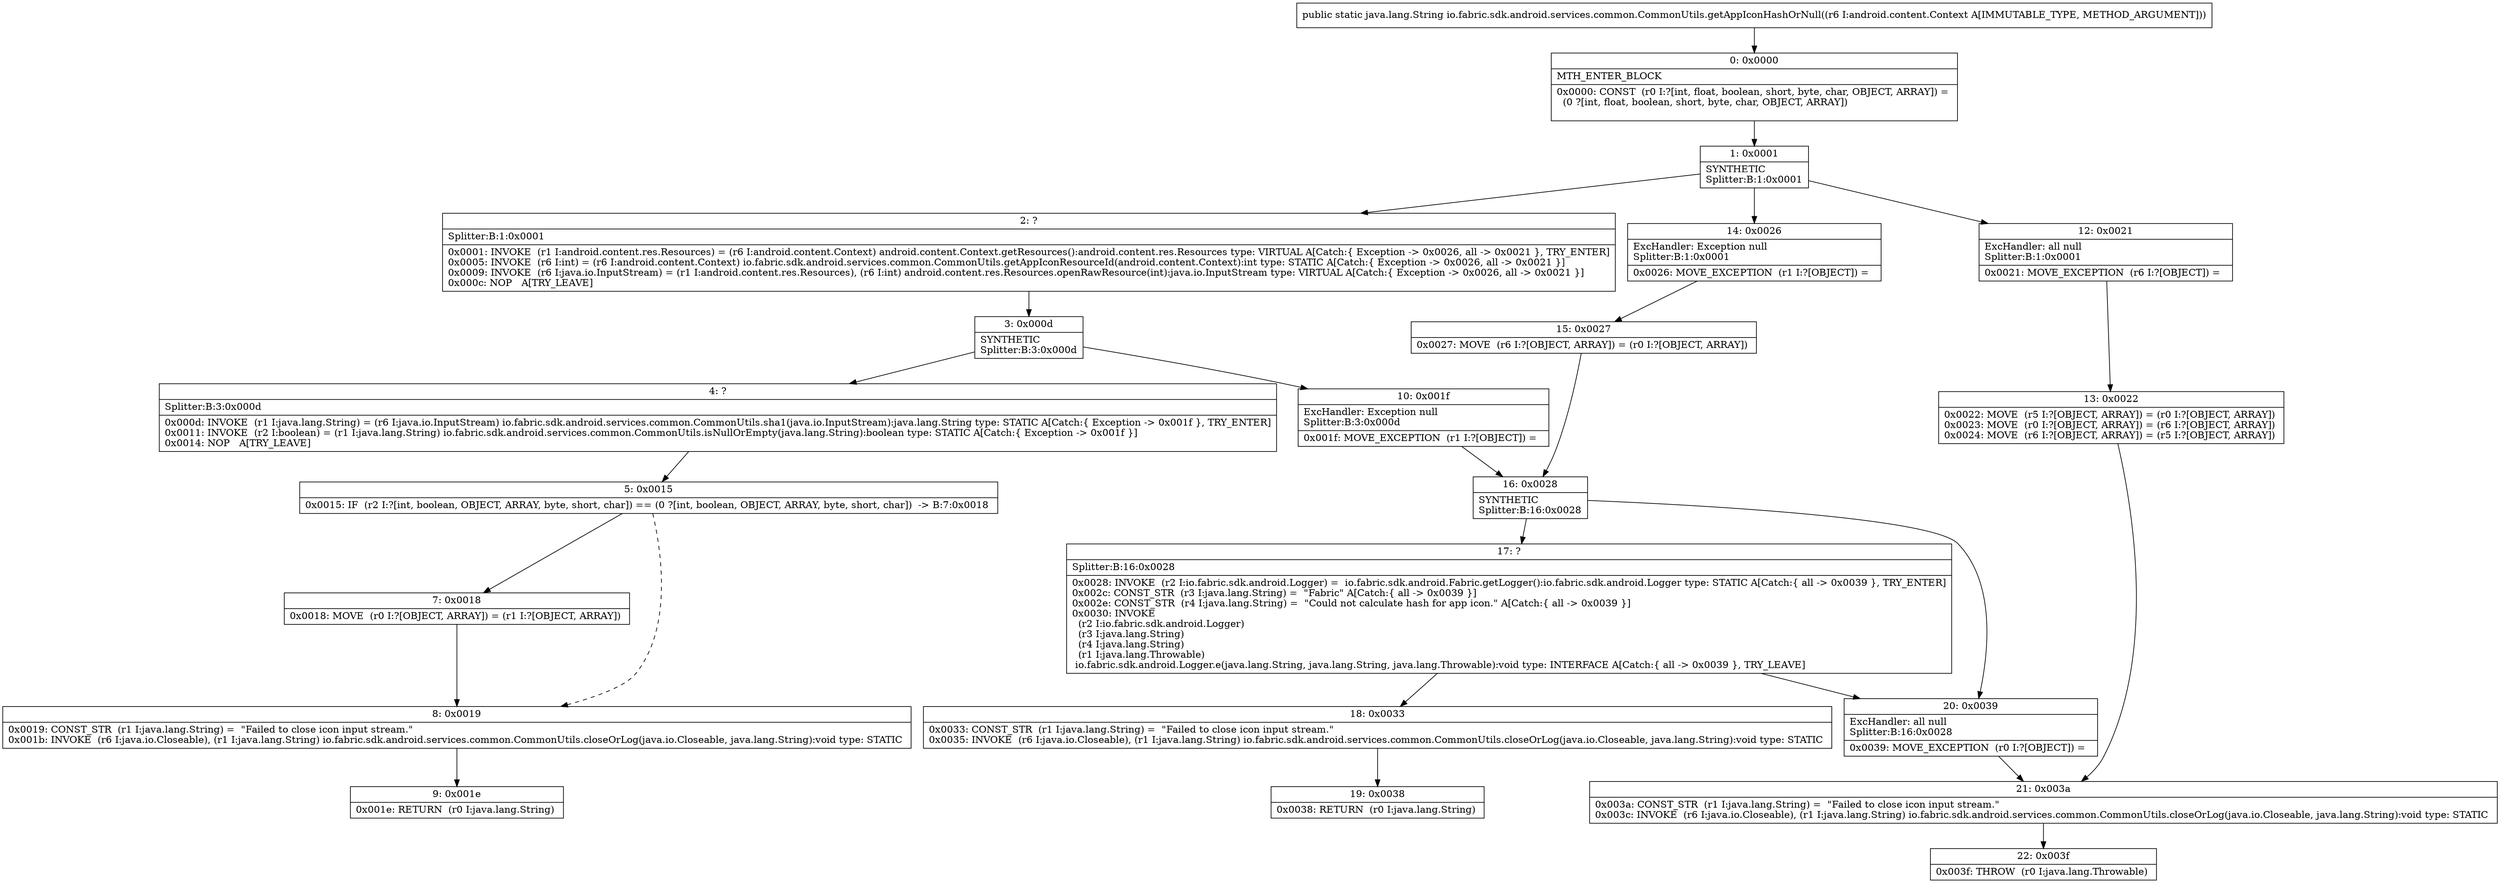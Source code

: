 digraph "CFG forio.fabric.sdk.android.services.common.CommonUtils.getAppIconHashOrNull(Landroid\/content\/Context;)Ljava\/lang\/String;" {
Node_0 [shape=record,label="{0\:\ 0x0000|MTH_ENTER_BLOCK\l|0x0000: CONST  (r0 I:?[int, float, boolean, short, byte, char, OBJECT, ARRAY]) = \l  (0 ?[int, float, boolean, short, byte, char, OBJECT, ARRAY])\l \l}"];
Node_1 [shape=record,label="{1\:\ 0x0001|SYNTHETIC\lSplitter:B:1:0x0001\l}"];
Node_2 [shape=record,label="{2\:\ ?|Splitter:B:1:0x0001\l|0x0001: INVOKE  (r1 I:android.content.res.Resources) = (r6 I:android.content.Context) android.content.Context.getResources():android.content.res.Resources type: VIRTUAL A[Catch:\{ Exception \-\> 0x0026, all \-\> 0x0021 \}, TRY_ENTER]\l0x0005: INVOKE  (r6 I:int) = (r6 I:android.content.Context) io.fabric.sdk.android.services.common.CommonUtils.getAppIconResourceId(android.content.Context):int type: STATIC A[Catch:\{ Exception \-\> 0x0026, all \-\> 0x0021 \}]\l0x0009: INVOKE  (r6 I:java.io.InputStream) = (r1 I:android.content.res.Resources), (r6 I:int) android.content.res.Resources.openRawResource(int):java.io.InputStream type: VIRTUAL A[Catch:\{ Exception \-\> 0x0026, all \-\> 0x0021 \}]\l0x000c: NOP   A[TRY_LEAVE]\l}"];
Node_3 [shape=record,label="{3\:\ 0x000d|SYNTHETIC\lSplitter:B:3:0x000d\l}"];
Node_4 [shape=record,label="{4\:\ ?|Splitter:B:3:0x000d\l|0x000d: INVOKE  (r1 I:java.lang.String) = (r6 I:java.io.InputStream) io.fabric.sdk.android.services.common.CommonUtils.sha1(java.io.InputStream):java.lang.String type: STATIC A[Catch:\{ Exception \-\> 0x001f \}, TRY_ENTER]\l0x0011: INVOKE  (r2 I:boolean) = (r1 I:java.lang.String) io.fabric.sdk.android.services.common.CommonUtils.isNullOrEmpty(java.lang.String):boolean type: STATIC A[Catch:\{ Exception \-\> 0x001f \}]\l0x0014: NOP   A[TRY_LEAVE]\l}"];
Node_5 [shape=record,label="{5\:\ 0x0015|0x0015: IF  (r2 I:?[int, boolean, OBJECT, ARRAY, byte, short, char]) == (0 ?[int, boolean, OBJECT, ARRAY, byte, short, char])  \-\> B:7:0x0018 \l}"];
Node_7 [shape=record,label="{7\:\ 0x0018|0x0018: MOVE  (r0 I:?[OBJECT, ARRAY]) = (r1 I:?[OBJECT, ARRAY]) \l}"];
Node_8 [shape=record,label="{8\:\ 0x0019|0x0019: CONST_STR  (r1 I:java.lang.String) =  \"Failed to close icon input stream.\" \l0x001b: INVOKE  (r6 I:java.io.Closeable), (r1 I:java.lang.String) io.fabric.sdk.android.services.common.CommonUtils.closeOrLog(java.io.Closeable, java.lang.String):void type: STATIC \l}"];
Node_9 [shape=record,label="{9\:\ 0x001e|0x001e: RETURN  (r0 I:java.lang.String) \l}"];
Node_10 [shape=record,label="{10\:\ 0x001f|ExcHandler: Exception null\lSplitter:B:3:0x000d\l|0x001f: MOVE_EXCEPTION  (r1 I:?[OBJECT]) =  \l}"];
Node_12 [shape=record,label="{12\:\ 0x0021|ExcHandler: all null\lSplitter:B:1:0x0001\l|0x0021: MOVE_EXCEPTION  (r6 I:?[OBJECT]) =  \l}"];
Node_13 [shape=record,label="{13\:\ 0x0022|0x0022: MOVE  (r5 I:?[OBJECT, ARRAY]) = (r0 I:?[OBJECT, ARRAY]) \l0x0023: MOVE  (r0 I:?[OBJECT, ARRAY]) = (r6 I:?[OBJECT, ARRAY]) \l0x0024: MOVE  (r6 I:?[OBJECT, ARRAY]) = (r5 I:?[OBJECT, ARRAY]) \l}"];
Node_14 [shape=record,label="{14\:\ 0x0026|ExcHandler: Exception null\lSplitter:B:1:0x0001\l|0x0026: MOVE_EXCEPTION  (r1 I:?[OBJECT]) =  \l}"];
Node_15 [shape=record,label="{15\:\ 0x0027|0x0027: MOVE  (r6 I:?[OBJECT, ARRAY]) = (r0 I:?[OBJECT, ARRAY]) \l}"];
Node_16 [shape=record,label="{16\:\ 0x0028|SYNTHETIC\lSplitter:B:16:0x0028\l}"];
Node_17 [shape=record,label="{17\:\ ?|Splitter:B:16:0x0028\l|0x0028: INVOKE  (r2 I:io.fabric.sdk.android.Logger) =  io.fabric.sdk.android.Fabric.getLogger():io.fabric.sdk.android.Logger type: STATIC A[Catch:\{ all \-\> 0x0039 \}, TRY_ENTER]\l0x002c: CONST_STR  (r3 I:java.lang.String) =  \"Fabric\" A[Catch:\{ all \-\> 0x0039 \}]\l0x002e: CONST_STR  (r4 I:java.lang.String) =  \"Could not calculate hash for app icon.\" A[Catch:\{ all \-\> 0x0039 \}]\l0x0030: INVOKE  \l  (r2 I:io.fabric.sdk.android.Logger)\l  (r3 I:java.lang.String)\l  (r4 I:java.lang.String)\l  (r1 I:java.lang.Throwable)\l io.fabric.sdk.android.Logger.e(java.lang.String, java.lang.String, java.lang.Throwable):void type: INTERFACE A[Catch:\{ all \-\> 0x0039 \}, TRY_LEAVE]\l}"];
Node_18 [shape=record,label="{18\:\ 0x0033|0x0033: CONST_STR  (r1 I:java.lang.String) =  \"Failed to close icon input stream.\" \l0x0035: INVOKE  (r6 I:java.io.Closeable), (r1 I:java.lang.String) io.fabric.sdk.android.services.common.CommonUtils.closeOrLog(java.io.Closeable, java.lang.String):void type: STATIC \l}"];
Node_19 [shape=record,label="{19\:\ 0x0038|0x0038: RETURN  (r0 I:java.lang.String) \l}"];
Node_20 [shape=record,label="{20\:\ 0x0039|ExcHandler: all null\lSplitter:B:16:0x0028\l|0x0039: MOVE_EXCEPTION  (r0 I:?[OBJECT]) =  \l}"];
Node_21 [shape=record,label="{21\:\ 0x003a|0x003a: CONST_STR  (r1 I:java.lang.String) =  \"Failed to close icon input stream.\" \l0x003c: INVOKE  (r6 I:java.io.Closeable), (r1 I:java.lang.String) io.fabric.sdk.android.services.common.CommonUtils.closeOrLog(java.io.Closeable, java.lang.String):void type: STATIC \l}"];
Node_22 [shape=record,label="{22\:\ 0x003f|0x003f: THROW  (r0 I:java.lang.Throwable) \l}"];
MethodNode[shape=record,label="{public static java.lang.String io.fabric.sdk.android.services.common.CommonUtils.getAppIconHashOrNull((r6 I:android.content.Context A[IMMUTABLE_TYPE, METHOD_ARGUMENT])) }"];
MethodNode -> Node_0;
Node_0 -> Node_1;
Node_1 -> Node_2;
Node_1 -> Node_14;
Node_1 -> Node_12;
Node_2 -> Node_3;
Node_3 -> Node_4;
Node_3 -> Node_10;
Node_4 -> Node_5;
Node_5 -> Node_7;
Node_5 -> Node_8[style=dashed];
Node_7 -> Node_8;
Node_8 -> Node_9;
Node_10 -> Node_16;
Node_12 -> Node_13;
Node_13 -> Node_21;
Node_14 -> Node_15;
Node_15 -> Node_16;
Node_16 -> Node_17;
Node_16 -> Node_20;
Node_17 -> Node_18;
Node_17 -> Node_20;
Node_18 -> Node_19;
Node_20 -> Node_21;
Node_21 -> Node_22;
}

